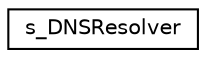 digraph "Graphical Class Hierarchy"
{
  edge [fontname="Helvetica",fontsize="10",labelfontname="Helvetica",labelfontsize="10"];
  node [fontname="Helvetica",fontsize="10",shape=record];
  rankdir="LR";
  Node0 [label="s_DNSResolver",height=0.2,width=0.4,color="black", fillcolor="white", style="filled",URL="$structs___d_n_s_resolver.html"];
}
